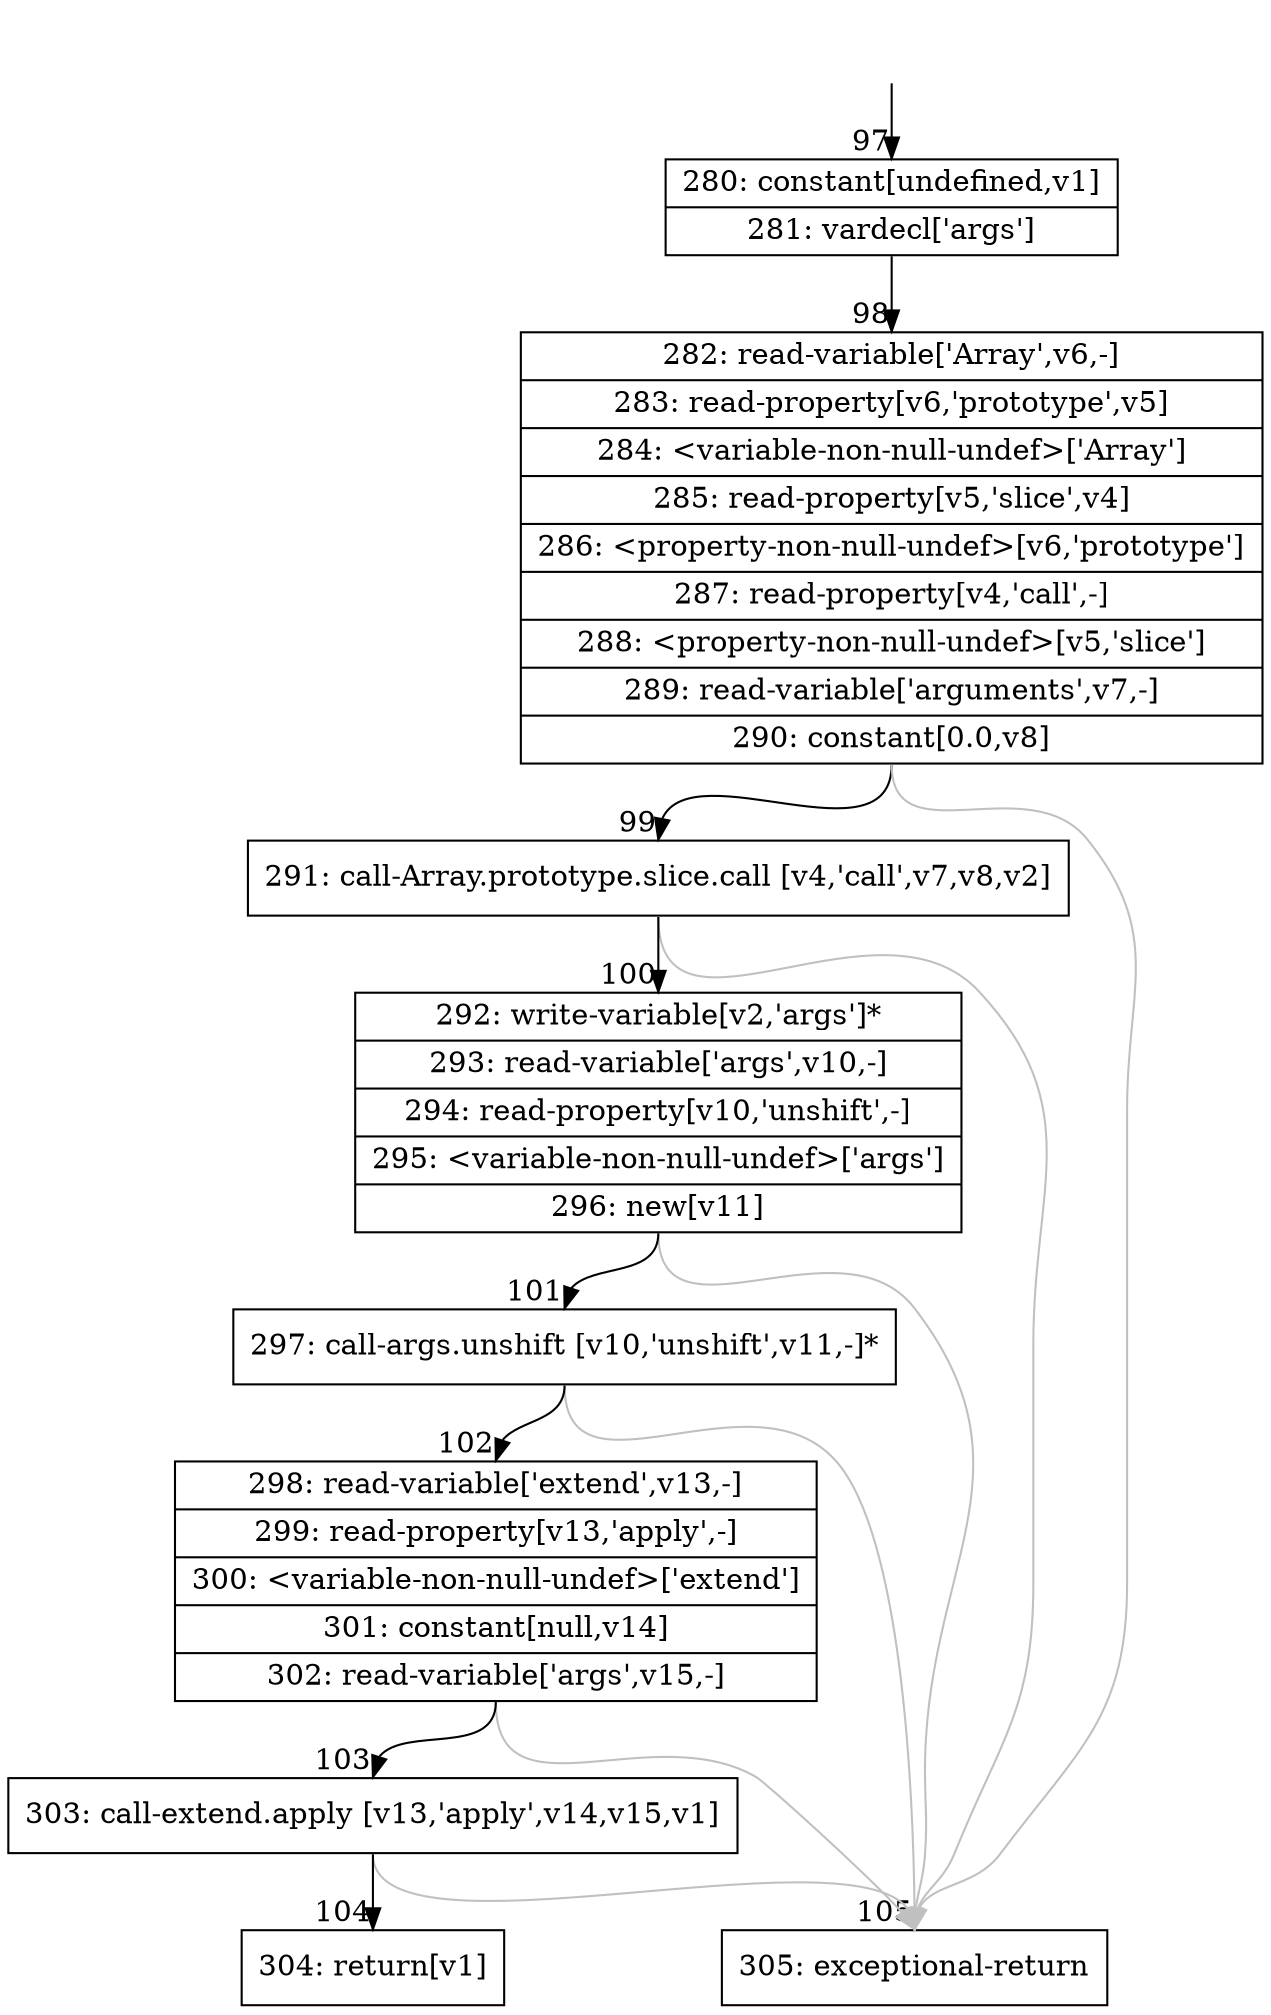 digraph {
rankdir="TD"
BB_entry12[shape=none,label=""];
BB_entry12 -> BB97 [tailport=s, headport=n, headlabel="    97"]
BB97 [shape=record label="{280: constant[undefined,v1]|281: vardecl['args']}" ] 
BB97 -> BB98 [tailport=s, headport=n, headlabel="      98"]
BB98 [shape=record label="{282: read-variable['Array',v6,-]|283: read-property[v6,'prototype',v5]|284: \<variable-non-null-undef\>['Array']|285: read-property[v5,'slice',v4]|286: \<property-non-null-undef\>[v6,'prototype']|287: read-property[v4,'call',-]|288: \<property-non-null-undef\>[v5,'slice']|289: read-variable['arguments',v7,-]|290: constant[0.0,v8]}" ] 
BB98 -> BB99 [tailport=s, headport=n, headlabel="      99"]
BB98 -> BB105 [tailport=s, headport=n, color=gray, headlabel="      105"]
BB99 [shape=record label="{291: call-Array.prototype.slice.call [v4,'call',v7,v8,v2]}" ] 
BB99 -> BB100 [tailport=s, headport=n, headlabel="      100"]
BB99 -> BB105 [tailport=s, headport=n, color=gray]
BB100 [shape=record label="{292: write-variable[v2,'args']*|293: read-variable['args',v10,-]|294: read-property[v10,'unshift',-]|295: \<variable-non-null-undef\>['args']|296: new[v11]}" ] 
BB100 -> BB101 [tailport=s, headport=n, headlabel="      101"]
BB100 -> BB105 [tailport=s, headport=n, color=gray]
BB101 [shape=record label="{297: call-args.unshift [v10,'unshift',v11,-]*}" ] 
BB101 -> BB102 [tailport=s, headport=n, headlabel="      102"]
BB101 -> BB105 [tailport=s, headport=n, color=gray]
BB102 [shape=record label="{298: read-variable['extend',v13,-]|299: read-property[v13,'apply',-]|300: \<variable-non-null-undef\>['extend']|301: constant[null,v14]|302: read-variable['args',v15,-]}" ] 
BB102 -> BB103 [tailport=s, headport=n, headlabel="      103"]
BB102 -> BB105 [tailport=s, headport=n, color=gray]
BB103 [shape=record label="{303: call-extend.apply [v13,'apply',v14,v15,v1]}" ] 
BB103 -> BB104 [tailport=s, headport=n, headlabel="      104"]
BB103 -> BB105 [tailport=s, headport=n, color=gray]
BB104 [shape=record label="{304: return[v1]}" ] 
BB105 [shape=record label="{305: exceptional-return}" ] 
//#$~ 229
}
